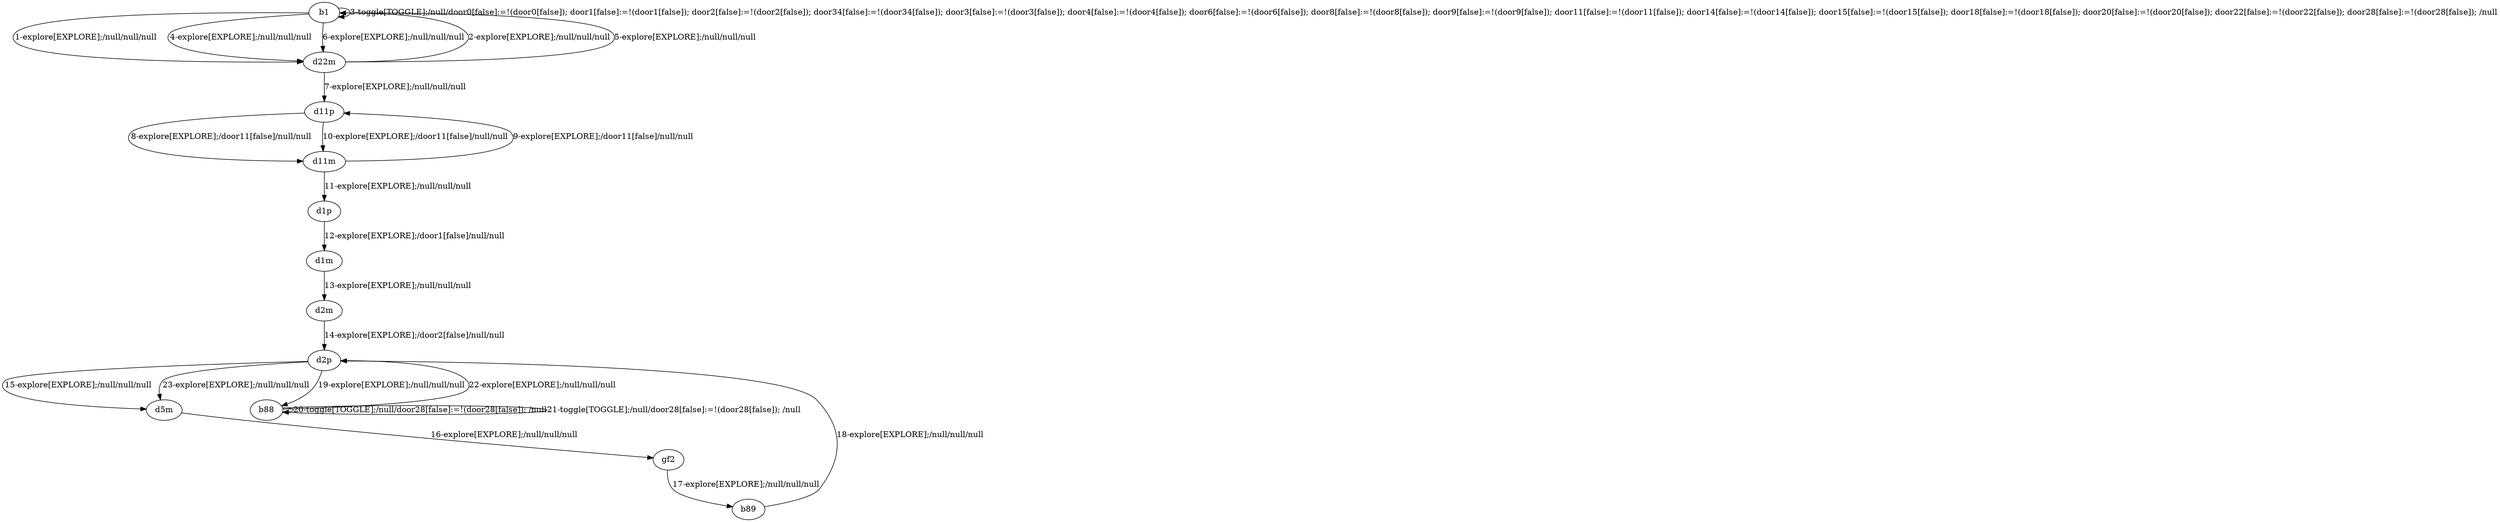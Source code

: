 # Total number of goals covered by this test: 1
# b88 --> d2p

digraph g {
"b1" -> "d22m" [label = "1-explore[EXPLORE];/null/null/null"];
"d22m" -> "b1" [label = "2-explore[EXPLORE];/null/null/null"];
"b1" -> "b1" [label = "3-toggle[TOGGLE];/null/door0[false]:=!(door0[false]); door1[false]:=!(door1[false]); door2[false]:=!(door2[false]); door34[false]:=!(door34[false]); door3[false]:=!(door3[false]); door4[false]:=!(door4[false]); door6[false]:=!(door6[false]); door8[false]:=!(door8[false]); door9[false]:=!(door9[false]); door11[false]:=!(door11[false]); door14[false]:=!(door14[false]); door15[false]:=!(door15[false]); door18[false]:=!(door18[false]); door20[false]:=!(door20[false]); door22[false]:=!(door22[false]); door28[false]:=!(door28[false]); /null"];
"b1" -> "d22m" [label = "4-explore[EXPLORE];/null/null/null"];
"d22m" -> "b1" [label = "5-explore[EXPLORE];/null/null/null"];
"b1" -> "d22m" [label = "6-explore[EXPLORE];/null/null/null"];
"d22m" -> "d11p" [label = "7-explore[EXPLORE];/null/null/null"];
"d11p" -> "d11m" [label = "8-explore[EXPLORE];/door11[false]/null/null"];
"d11m" -> "d11p" [label = "9-explore[EXPLORE];/door11[false]/null/null"];
"d11p" -> "d11m" [label = "10-explore[EXPLORE];/door11[false]/null/null"];
"d11m" -> "d1p" [label = "11-explore[EXPLORE];/null/null/null"];
"d1p" -> "d1m" [label = "12-explore[EXPLORE];/door1[false]/null/null"];
"d1m" -> "d2m" [label = "13-explore[EXPLORE];/null/null/null"];
"d2m" -> "d2p" [label = "14-explore[EXPLORE];/door2[false]/null/null"];
"d2p" -> "d5m" [label = "15-explore[EXPLORE];/null/null/null"];
"d5m" -> "gf2" [label = "16-explore[EXPLORE];/null/null/null"];
"gf2" -> "b89" [label = "17-explore[EXPLORE];/null/null/null"];
"b89" -> "d2p" [label = "18-explore[EXPLORE];/null/null/null"];
"d2p" -> "b88" [label = "19-explore[EXPLORE];/null/null/null"];
"b88" -> "b88" [label = "20-toggle[TOGGLE];/null/door28[false]:=!(door28[false]); /null"];
"b88" -> "b88" [label = "21-toggle[TOGGLE];/null/door28[false]:=!(door28[false]); /null"];
"b88" -> "d2p" [label = "22-explore[EXPLORE];/null/null/null"];
"d2p" -> "d5m" [label = "23-explore[EXPLORE];/null/null/null"];
}
